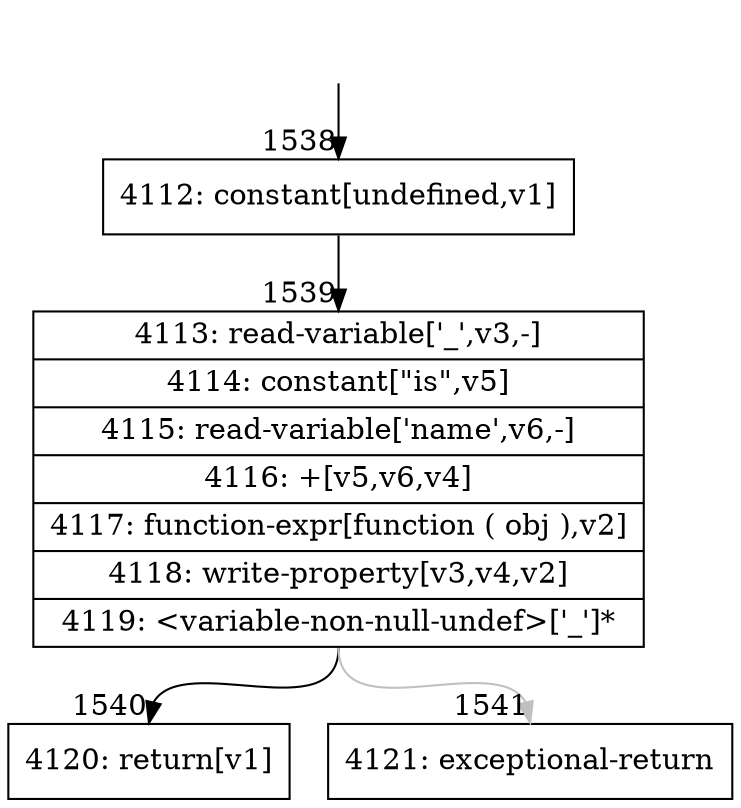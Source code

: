 digraph {
rankdir="TD"
BB_entry124[shape=none,label=""];
BB_entry124 -> BB1538 [tailport=s, headport=n, headlabel="    1538"]
BB1538 [shape=record label="{4112: constant[undefined,v1]}" ] 
BB1538 -> BB1539 [tailport=s, headport=n, headlabel="      1539"]
BB1539 [shape=record label="{4113: read-variable['_',v3,-]|4114: constant[\"is\",v5]|4115: read-variable['name',v6,-]|4116: +[v5,v6,v4]|4117: function-expr[function ( obj ),v2]|4118: write-property[v3,v4,v2]|4119: \<variable-non-null-undef\>['_']*}" ] 
BB1539 -> BB1540 [tailport=s, headport=n, headlabel="      1540"]
BB1539 -> BB1541 [tailport=s, headport=n, color=gray, headlabel="      1541"]
BB1540 [shape=record label="{4120: return[v1]}" ] 
BB1541 [shape=record label="{4121: exceptional-return}" ] 
//#$~ 1220
}

